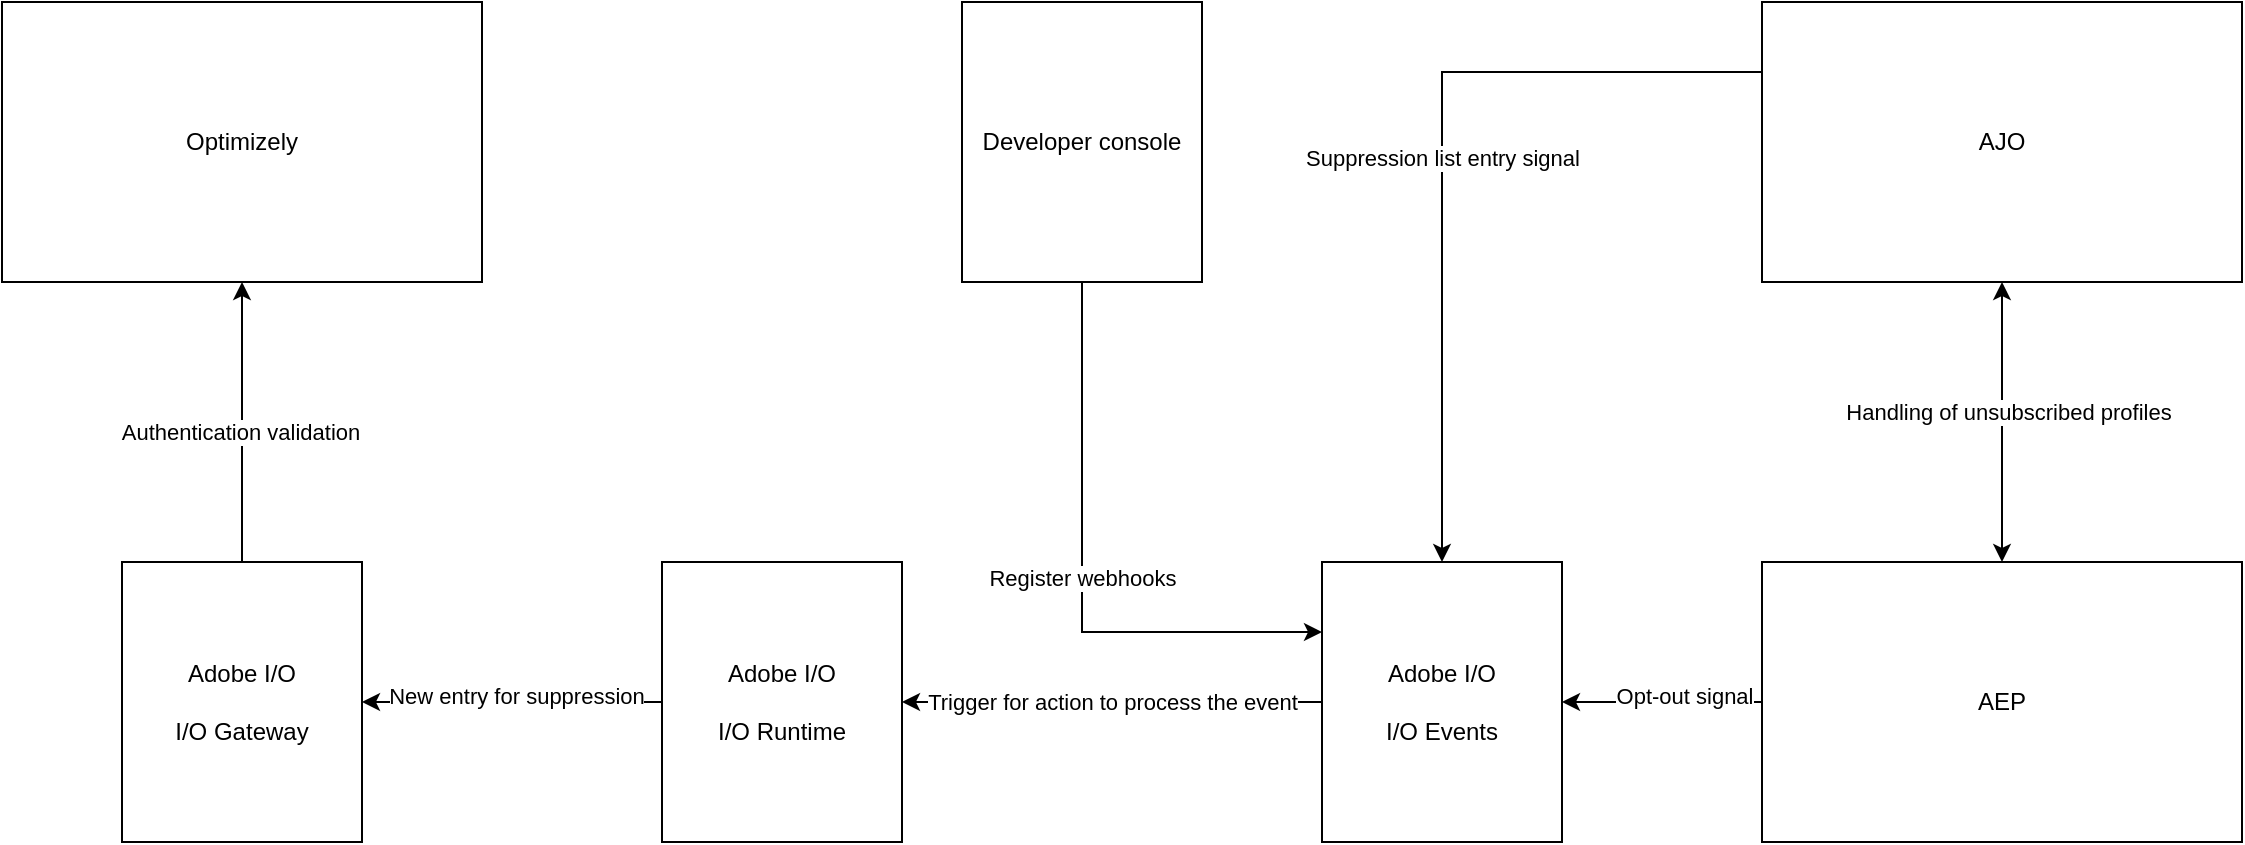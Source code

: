 <mxfile version="20.8.15" type="github">
  <diagram name="Page-1" id="acfl4QLDFEIcwO-fo6fv">
    <mxGraphModel dx="1509" dy="838" grid="1" gridSize="10" guides="1" tooltips="1" connect="1" arrows="1" fold="1" page="1" pageScale="1" pageWidth="1654" pageHeight="1169" math="0" shadow="0">
      <root>
        <mxCell id="0" />
        <mxCell id="1" parent="0" />
        <mxCell id="xdOmlFDBoD0OPp4gdqih-10" style="edgeStyle=orthogonalEdgeStyle;rounded=0;orthogonalLoop=1;jettySize=auto;html=1;exitX=0.5;exitY=1;exitDx=0;exitDy=0;entryX=0.5;entryY=0;entryDx=0;entryDy=0;endArrow=classic;endFill=1;startArrow=classic;startFill=1;" parent="1" source="xdOmlFDBoD0OPp4gdqih-2" target="xdOmlFDBoD0OPp4gdqih-8" edge="1">
          <mxGeometry relative="1" as="geometry" />
        </mxCell>
        <mxCell id="VhSR_AF54bUEmmoor4YM-3" value="Handling of unsubscribed profiles" style="edgeLabel;html=1;align=center;verticalAlign=middle;resizable=0;points=[];" vertex="1" connectable="0" parent="xdOmlFDBoD0OPp4gdqih-10">
          <mxGeometry x="-0.069" y="3" relative="1" as="geometry">
            <mxPoint as="offset" />
          </mxGeometry>
        </mxCell>
        <mxCell id="xdOmlFDBoD0OPp4gdqih-22" value="Suppression list entry signal" style="edgeStyle=orthogonalEdgeStyle;rounded=0;orthogonalLoop=1;jettySize=auto;html=1;exitX=0;exitY=0.25;exitDx=0;exitDy=0;entryX=0.5;entryY=0;entryDx=0;entryDy=0;startArrow=none;startFill=0;endArrow=classic;endFill=1;" parent="1" source="xdOmlFDBoD0OPp4gdqih-2" target="xdOmlFDBoD0OPp4gdqih-20" edge="1">
          <mxGeometry relative="1" as="geometry" />
        </mxCell>
        <mxCell id="xdOmlFDBoD0OPp4gdqih-2" value="AJO" style="rounded=0;whiteSpace=wrap;html=1;" parent="1" vertex="1">
          <mxGeometry x="1110" y="400" width="240" height="140" as="geometry" />
        </mxCell>
        <mxCell id="xdOmlFDBoD0OPp4gdqih-3" value="Optimizely" style="rounded=0;whiteSpace=wrap;html=1;" parent="1" vertex="1">
          <mxGeometry x="230" y="400" width="240" height="140" as="geometry" />
        </mxCell>
        <mxCell id="xdOmlFDBoD0OPp4gdqih-23" style="edgeStyle=orthogonalEdgeStyle;rounded=0;orthogonalLoop=1;jettySize=auto;html=1;exitX=0;exitY=0.5;exitDx=0;exitDy=0;entryX=1;entryY=0.5;entryDx=0;entryDy=0;startArrow=none;startFill=0;endArrow=classic;endFill=1;" parent="1" source="xdOmlFDBoD0OPp4gdqih-8" target="xdOmlFDBoD0OPp4gdqih-20" edge="1">
          <mxGeometry relative="1" as="geometry" />
        </mxCell>
        <mxCell id="xdOmlFDBoD0OPp4gdqih-24" value="Opt-out signal" style="edgeLabel;html=1;align=center;verticalAlign=middle;resizable=0;points=[];" parent="xdOmlFDBoD0OPp4gdqih-23" vertex="1" connectable="0">
          <mxGeometry x="-0.213" y="-3" relative="1" as="geometry">
            <mxPoint as="offset" />
          </mxGeometry>
        </mxCell>
        <mxCell id="xdOmlFDBoD0OPp4gdqih-8" value="AEP" style="rounded=0;whiteSpace=wrap;html=1;" parent="1" vertex="1">
          <mxGeometry x="1110" y="680" width="240" height="140" as="geometry" />
        </mxCell>
        <mxCell id="xdOmlFDBoD0OPp4gdqih-25" value="Trigger for action to process the event" style="edgeStyle=orthogonalEdgeStyle;rounded=0;orthogonalLoop=1;jettySize=auto;html=1;exitX=0;exitY=0.5;exitDx=0;exitDy=0;startArrow=none;startFill=0;endArrow=classic;endFill=1;" parent="1" source="xdOmlFDBoD0OPp4gdqih-20" target="xdOmlFDBoD0OPp4gdqih-21" edge="1">
          <mxGeometry relative="1" as="geometry" />
        </mxCell>
        <mxCell id="xdOmlFDBoD0OPp4gdqih-20" value="Adobe I/O&lt;br&gt;&lt;br&gt;I/O Events" style="rounded=0;whiteSpace=wrap;html=1;" parent="1" vertex="1">
          <mxGeometry x="890" y="680" width="120" height="140" as="geometry" />
        </mxCell>
        <mxCell id="xdOmlFDBoD0OPp4gdqih-27" style="edgeStyle=orthogonalEdgeStyle;rounded=0;orthogonalLoop=1;jettySize=auto;html=1;exitX=0;exitY=0.5;exitDx=0;exitDy=0;startArrow=none;startFill=0;endArrow=classic;endFill=1;" parent="1" source="xdOmlFDBoD0OPp4gdqih-21" target="xdOmlFDBoD0OPp4gdqih-26" edge="1">
          <mxGeometry relative="1" as="geometry" />
        </mxCell>
        <mxCell id="xdOmlFDBoD0OPp4gdqih-29" value="New entry for suppression" style="edgeLabel;html=1;align=center;verticalAlign=middle;resizable=0;points=[];" parent="xdOmlFDBoD0OPp4gdqih-27" vertex="1" connectable="0">
          <mxGeometry x="-0.017" y="-3" relative="1" as="geometry">
            <mxPoint as="offset" />
          </mxGeometry>
        </mxCell>
        <mxCell id="xdOmlFDBoD0OPp4gdqih-21" value="Adobe I/O&lt;br&gt;&lt;br&gt;I/O Runtime" style="rounded=0;whiteSpace=wrap;html=1;" parent="1" vertex="1">
          <mxGeometry x="560" y="680" width="120" height="140" as="geometry" />
        </mxCell>
        <mxCell id="xdOmlFDBoD0OPp4gdqih-28" style="edgeStyle=orthogonalEdgeStyle;rounded=0;orthogonalLoop=1;jettySize=auto;html=1;exitX=0.5;exitY=0;exitDx=0;exitDy=0;entryX=0.5;entryY=1;entryDx=0;entryDy=0;startArrow=none;startFill=0;endArrow=classic;endFill=1;" parent="1" source="xdOmlFDBoD0OPp4gdqih-26" target="xdOmlFDBoD0OPp4gdqih-3" edge="1">
          <mxGeometry relative="1" as="geometry" />
        </mxCell>
        <mxCell id="xdOmlFDBoD0OPp4gdqih-30" value="Authentication validation" style="edgeLabel;html=1;align=center;verticalAlign=middle;resizable=0;points=[];" parent="xdOmlFDBoD0OPp4gdqih-28" vertex="1" connectable="0">
          <mxGeometry x="-0.066" y="1" relative="1" as="geometry">
            <mxPoint as="offset" />
          </mxGeometry>
        </mxCell>
        <mxCell id="xdOmlFDBoD0OPp4gdqih-26" value="Adobe I/O&lt;br&gt;&lt;br&gt;I/O Gateway" style="rounded=0;whiteSpace=wrap;html=1;" parent="1" vertex="1">
          <mxGeometry x="290" y="680" width="120" height="140" as="geometry" />
        </mxCell>
        <mxCell id="VhSR_AF54bUEmmoor4YM-2" value="Register webhooks" style="edgeStyle=orthogonalEdgeStyle;rounded=0;orthogonalLoop=1;jettySize=auto;html=1;exitX=0.5;exitY=1;exitDx=0;exitDy=0;entryX=0;entryY=0.25;entryDx=0;entryDy=0;startArrow=none;startFill=0;endArrow=classic;endFill=1;" edge="1" parent="1" source="VhSR_AF54bUEmmoor4YM-1" target="xdOmlFDBoD0OPp4gdqih-20">
          <mxGeometry relative="1" as="geometry" />
        </mxCell>
        <mxCell id="VhSR_AF54bUEmmoor4YM-1" value="Developer console" style="rounded=0;whiteSpace=wrap;html=1;" vertex="1" parent="1">
          <mxGeometry x="710" y="400" width="120" height="140" as="geometry" />
        </mxCell>
      </root>
    </mxGraphModel>
  </diagram>
</mxfile>
